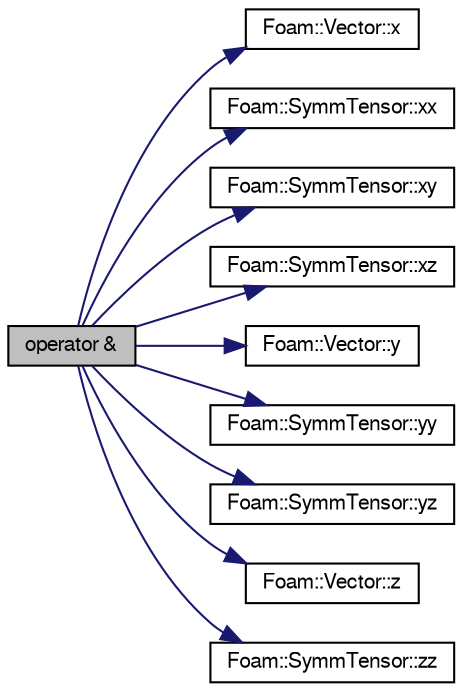 digraph "operator &amp;"
{
  bgcolor="transparent";
  edge [fontname="FreeSans",fontsize="10",labelfontname="FreeSans",labelfontsize="10"];
  node [fontname="FreeSans",fontsize="10",shape=record];
  rankdir="LR";
  Node127422 [label="operator &",height=0.2,width=0.4,color="black", fillcolor="grey75", style="filled", fontcolor="black"];
  Node127422 -> Node127423 [color="midnightblue",fontsize="10",style="solid",fontname="FreeSans"];
  Node127423 [label="Foam::Vector::x",height=0.2,width=0.4,color="black",URL="$a28442.html#a63327976e5a8359700064a02ae22548e"];
  Node127422 -> Node127424 [color="midnightblue",fontsize="10",style="solid",fontname="FreeSans"];
  Node127424 [label="Foam::SymmTensor::xx",height=0.2,width=0.4,color="black",URL="$a28270.html#a1b97c7c1ed81b4fb23da8dcb71a8cd2a"];
  Node127422 -> Node127425 [color="midnightblue",fontsize="10",style="solid",fontname="FreeSans"];
  Node127425 [label="Foam::SymmTensor::xy",height=0.2,width=0.4,color="black",URL="$a28270.html#aab470ae2a5eeac8c33a7b6abac6b39b3"];
  Node127422 -> Node127426 [color="midnightblue",fontsize="10",style="solid",fontname="FreeSans"];
  Node127426 [label="Foam::SymmTensor::xz",height=0.2,width=0.4,color="black",URL="$a28270.html#a6c0a9bc605f3cfdfb3307b3dcf136f60"];
  Node127422 -> Node127427 [color="midnightblue",fontsize="10",style="solid",fontname="FreeSans"];
  Node127427 [label="Foam::Vector::y",height=0.2,width=0.4,color="black",URL="$a28442.html#a1ee865f676fbac703a49c6654dd3ad74"];
  Node127422 -> Node127428 [color="midnightblue",fontsize="10",style="solid",fontname="FreeSans"];
  Node127428 [label="Foam::SymmTensor::yy",height=0.2,width=0.4,color="black",URL="$a28270.html#aba9d77023a5662b9c2d3639d5de555a0"];
  Node127422 -> Node127429 [color="midnightblue",fontsize="10",style="solid",fontname="FreeSans"];
  Node127429 [label="Foam::SymmTensor::yz",height=0.2,width=0.4,color="black",URL="$a28270.html#a4a98b51ba7019e1cfffae8d321a823df"];
  Node127422 -> Node127430 [color="midnightblue",fontsize="10",style="solid",fontname="FreeSans"];
  Node127430 [label="Foam::Vector::z",height=0.2,width=0.4,color="black",URL="$a28442.html#a1c8320b15610de211ec70ef966581423"];
  Node127422 -> Node127431 [color="midnightblue",fontsize="10",style="solid",fontname="FreeSans"];
  Node127431 [label="Foam::SymmTensor::zz",height=0.2,width=0.4,color="black",URL="$a28270.html#a831c4848d01bfcc8d717b7ef92f2cd4b"];
}
